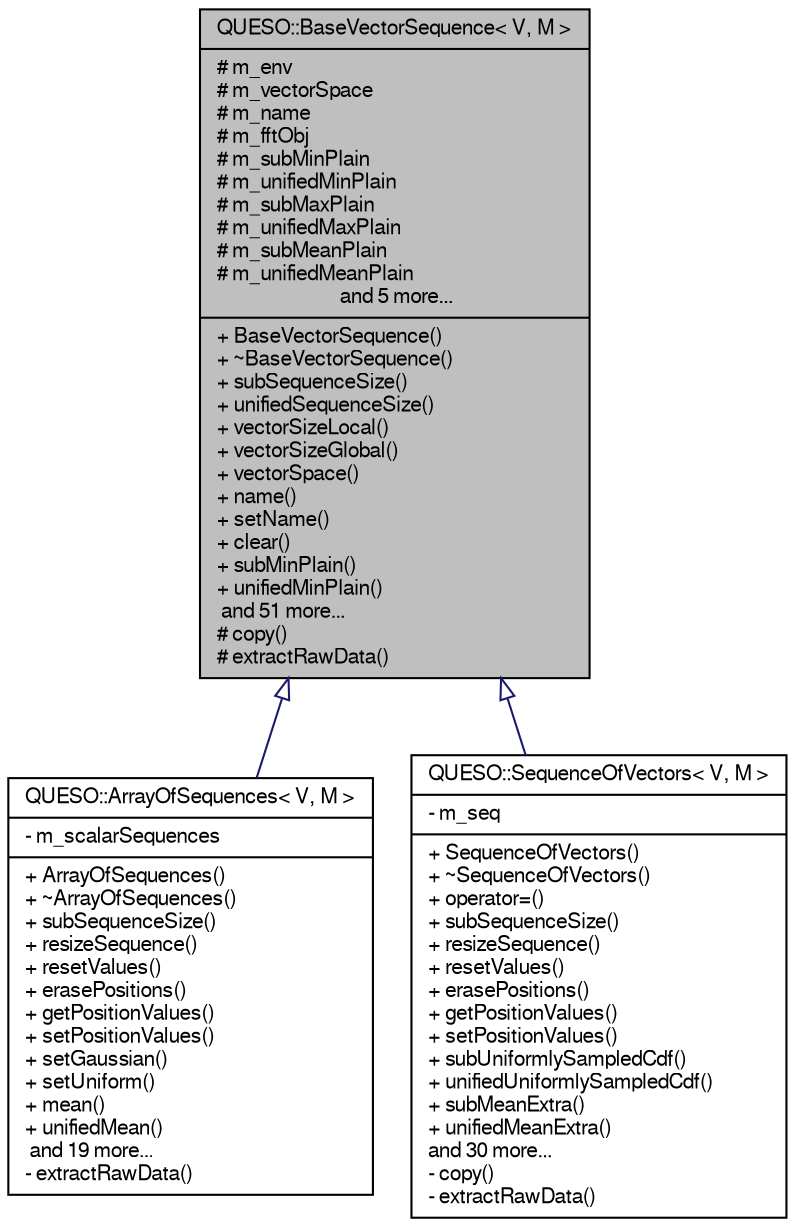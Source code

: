 digraph G
{
  bgcolor="transparent";
  edge [fontname="FreeSans",fontsize="10",labelfontname="FreeSans",labelfontsize="10"];
  node [fontname="FreeSans",fontsize="10",shape=record];
  Node1 [label="{QUESO::BaseVectorSequence\< V, M \>\n|# m_env\l# m_vectorSpace\l# m_name\l# m_fftObj\l# m_subMinPlain\l# m_unifiedMinPlain\l# m_subMaxPlain\l# m_unifiedMaxPlain\l# m_subMeanPlain\l# m_unifiedMeanPlain \l and 5 more...|+ BaseVectorSequence()\l+ ~BaseVectorSequence()\l+ subSequenceSize()\l+ unifiedSequenceSize()\l+ vectorSizeLocal()\l+ vectorSizeGlobal()\l+ vectorSpace()\l+ name()\l+ setName()\l+ clear()\l+ subMinPlain()\l+ unifiedMinPlain()\l and 51 more...\l# copy()\l# extractRawData()\l}",height=0.2,width=0.4,color="black", fillcolor="grey75", style="filled" fontcolor="black"];
  Node1 -> Node2 [dir="back",color="midnightblue",fontsize="10",style="solid",arrowtail="onormal",fontname="FreeSans"];
  Node2 [label="{QUESO::ArrayOfSequences\< V, M \>\n|- m_scalarSequences\l|+ ArrayOfSequences()\l+ ~ArrayOfSequences()\l+ subSequenceSize()\l+ resizeSequence()\l+ resetValues()\l+ erasePositions()\l+ getPositionValues()\l+ setPositionValues()\l+ setGaussian()\l+ setUniform()\l+ mean()\l+ unifiedMean()\l and 19 more...\l- extractRawData()\l}",height=0.2,width=0.4,color="black",URL="$class_q_u_e_s_o_1_1_array_of_sequences.html",tooltip="Class for handling array samples (arrays of scalar sequences)."];
  Node1 -> Node3 [dir="back",color="midnightblue",fontsize="10",style="solid",arrowtail="onormal",fontname="FreeSans"];
  Node3 [label="{QUESO::SequenceOfVectors\< V, M \>\n|- m_seq\l|+ SequenceOfVectors()\l+ ~SequenceOfVectors()\l+ operator=()\l+ subSequenceSize()\l+ resizeSequence()\l+ resetValues()\l+ erasePositions()\l+ getPositionValues()\l+ setPositionValues()\l+ subUniformlySampledCdf()\l+ unifiedUniformlySampledCdf()\l+ subMeanExtra()\l+ unifiedMeanExtra()\land 30 more...\l- copy()\l- extractRawData()\l}",height=0.2,width=0.4,color="black",URL="$class_q_u_e_s_o_1_1_sequence_of_vectors.html",tooltip="Class for handling vector samples (sequence of vectors)."];
}
